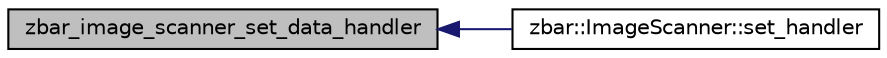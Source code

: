 digraph G
{
  edge [fontname="Helvetica",fontsize="10",labelfontname="Helvetica",labelfontsize="10"];
  node [fontname="Helvetica",fontsize="10",shape=record];
  rankdir=LR;
  Node1 [label="zbar_image_scanner_set_data_handler",height=0.2,width=0.4,color="black", fillcolor="grey75", style="filled" fontcolor="black"];
  Node1 -> Node2 [dir=back,color="midnightblue",fontsize="10",style="solid"];
  Node2 [label="zbar::ImageScanner::set_handler",height=0.2,width=0.4,color="black", fillcolor="white", style="filled",URL="$classzbar_1_1_image_scanner.html#a71c9944f89df97c81eae00d0ada446f5",tooltip="setup result handler callback."];
}
